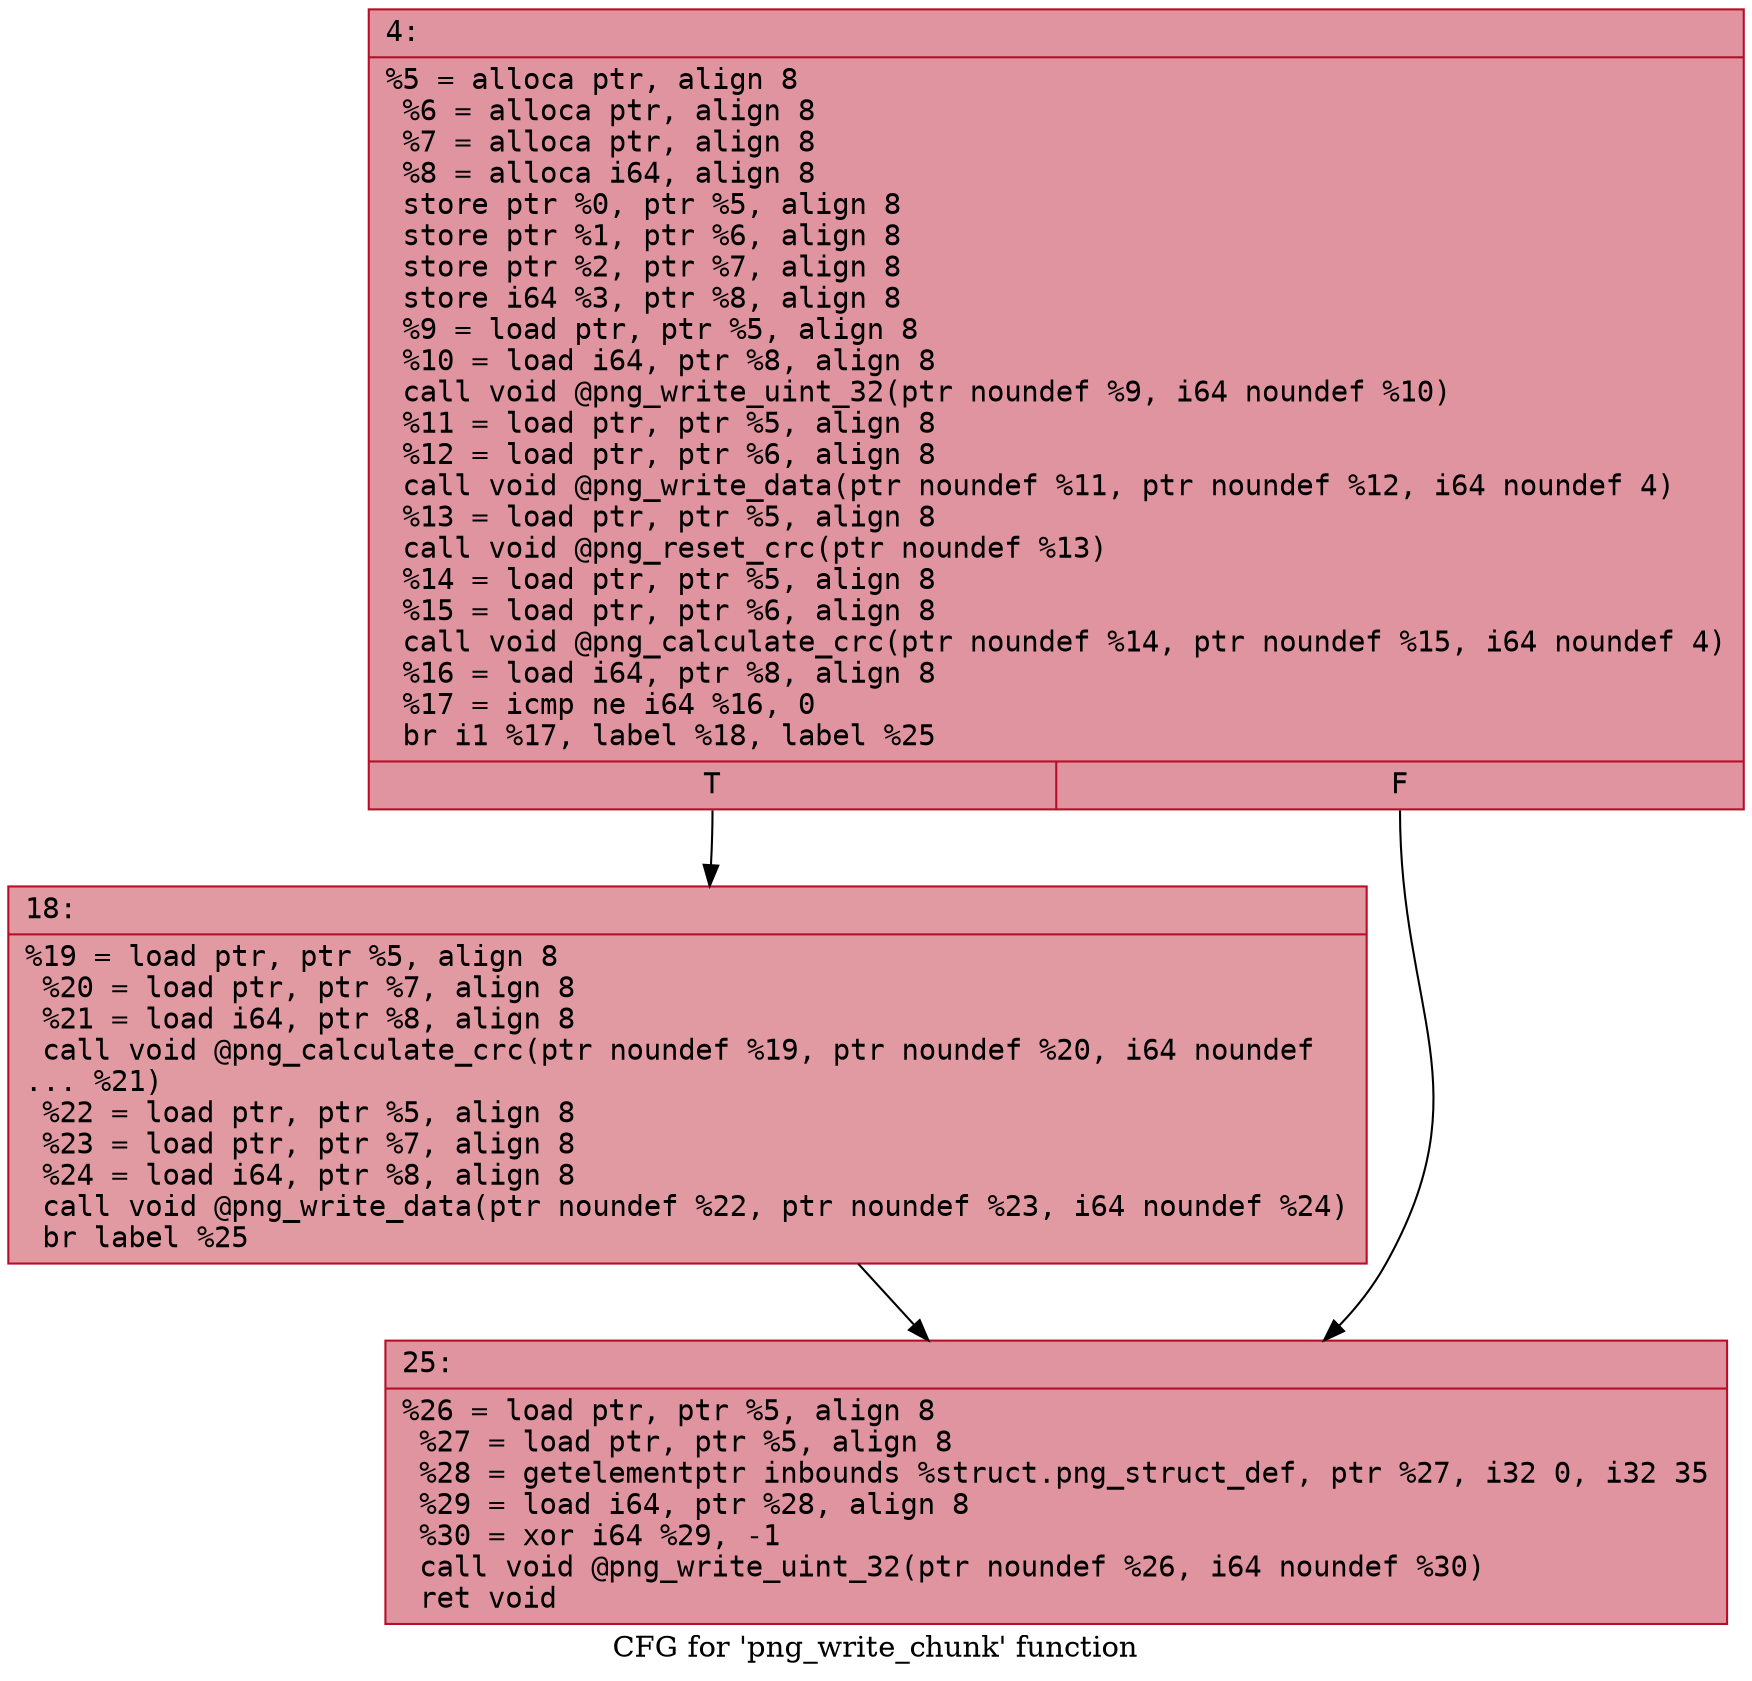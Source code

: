 digraph "CFG for 'png_write_chunk' function" {
	label="CFG for 'png_write_chunk' function";

	Node0x6000023b25d0 [shape=record,color="#b70d28ff", style=filled, fillcolor="#b70d2870" fontname="Courier",label="{4:\l|  %5 = alloca ptr, align 8\l  %6 = alloca ptr, align 8\l  %7 = alloca ptr, align 8\l  %8 = alloca i64, align 8\l  store ptr %0, ptr %5, align 8\l  store ptr %1, ptr %6, align 8\l  store ptr %2, ptr %7, align 8\l  store i64 %3, ptr %8, align 8\l  %9 = load ptr, ptr %5, align 8\l  %10 = load i64, ptr %8, align 8\l  call void @png_write_uint_32(ptr noundef %9, i64 noundef %10)\l  %11 = load ptr, ptr %5, align 8\l  %12 = load ptr, ptr %6, align 8\l  call void @png_write_data(ptr noundef %11, ptr noundef %12, i64 noundef 4)\l  %13 = load ptr, ptr %5, align 8\l  call void @png_reset_crc(ptr noundef %13)\l  %14 = load ptr, ptr %5, align 8\l  %15 = load ptr, ptr %6, align 8\l  call void @png_calculate_crc(ptr noundef %14, ptr noundef %15, i64 noundef 4)\l  %16 = load i64, ptr %8, align 8\l  %17 = icmp ne i64 %16, 0\l  br i1 %17, label %18, label %25\l|{<s0>T|<s1>F}}"];
	Node0x6000023b25d0:s0 -> Node0x6000023b2620[tooltip="4 -> 18\nProbability 62.50%" ];
	Node0x6000023b25d0:s1 -> Node0x6000023b2670[tooltip="4 -> 25\nProbability 37.50%" ];
	Node0x6000023b2620 [shape=record,color="#b70d28ff", style=filled, fillcolor="#bb1b2c70" fontname="Courier",label="{18:\l|  %19 = load ptr, ptr %5, align 8\l  %20 = load ptr, ptr %7, align 8\l  %21 = load i64, ptr %8, align 8\l  call void @png_calculate_crc(ptr noundef %19, ptr noundef %20, i64 noundef\l... %21)\l  %22 = load ptr, ptr %5, align 8\l  %23 = load ptr, ptr %7, align 8\l  %24 = load i64, ptr %8, align 8\l  call void @png_write_data(ptr noundef %22, ptr noundef %23, i64 noundef %24)\l  br label %25\l}"];
	Node0x6000023b2620 -> Node0x6000023b2670[tooltip="18 -> 25\nProbability 100.00%" ];
	Node0x6000023b2670 [shape=record,color="#b70d28ff", style=filled, fillcolor="#b70d2870" fontname="Courier",label="{25:\l|  %26 = load ptr, ptr %5, align 8\l  %27 = load ptr, ptr %5, align 8\l  %28 = getelementptr inbounds %struct.png_struct_def, ptr %27, i32 0, i32 35\l  %29 = load i64, ptr %28, align 8\l  %30 = xor i64 %29, -1\l  call void @png_write_uint_32(ptr noundef %26, i64 noundef %30)\l  ret void\l}"];
}
